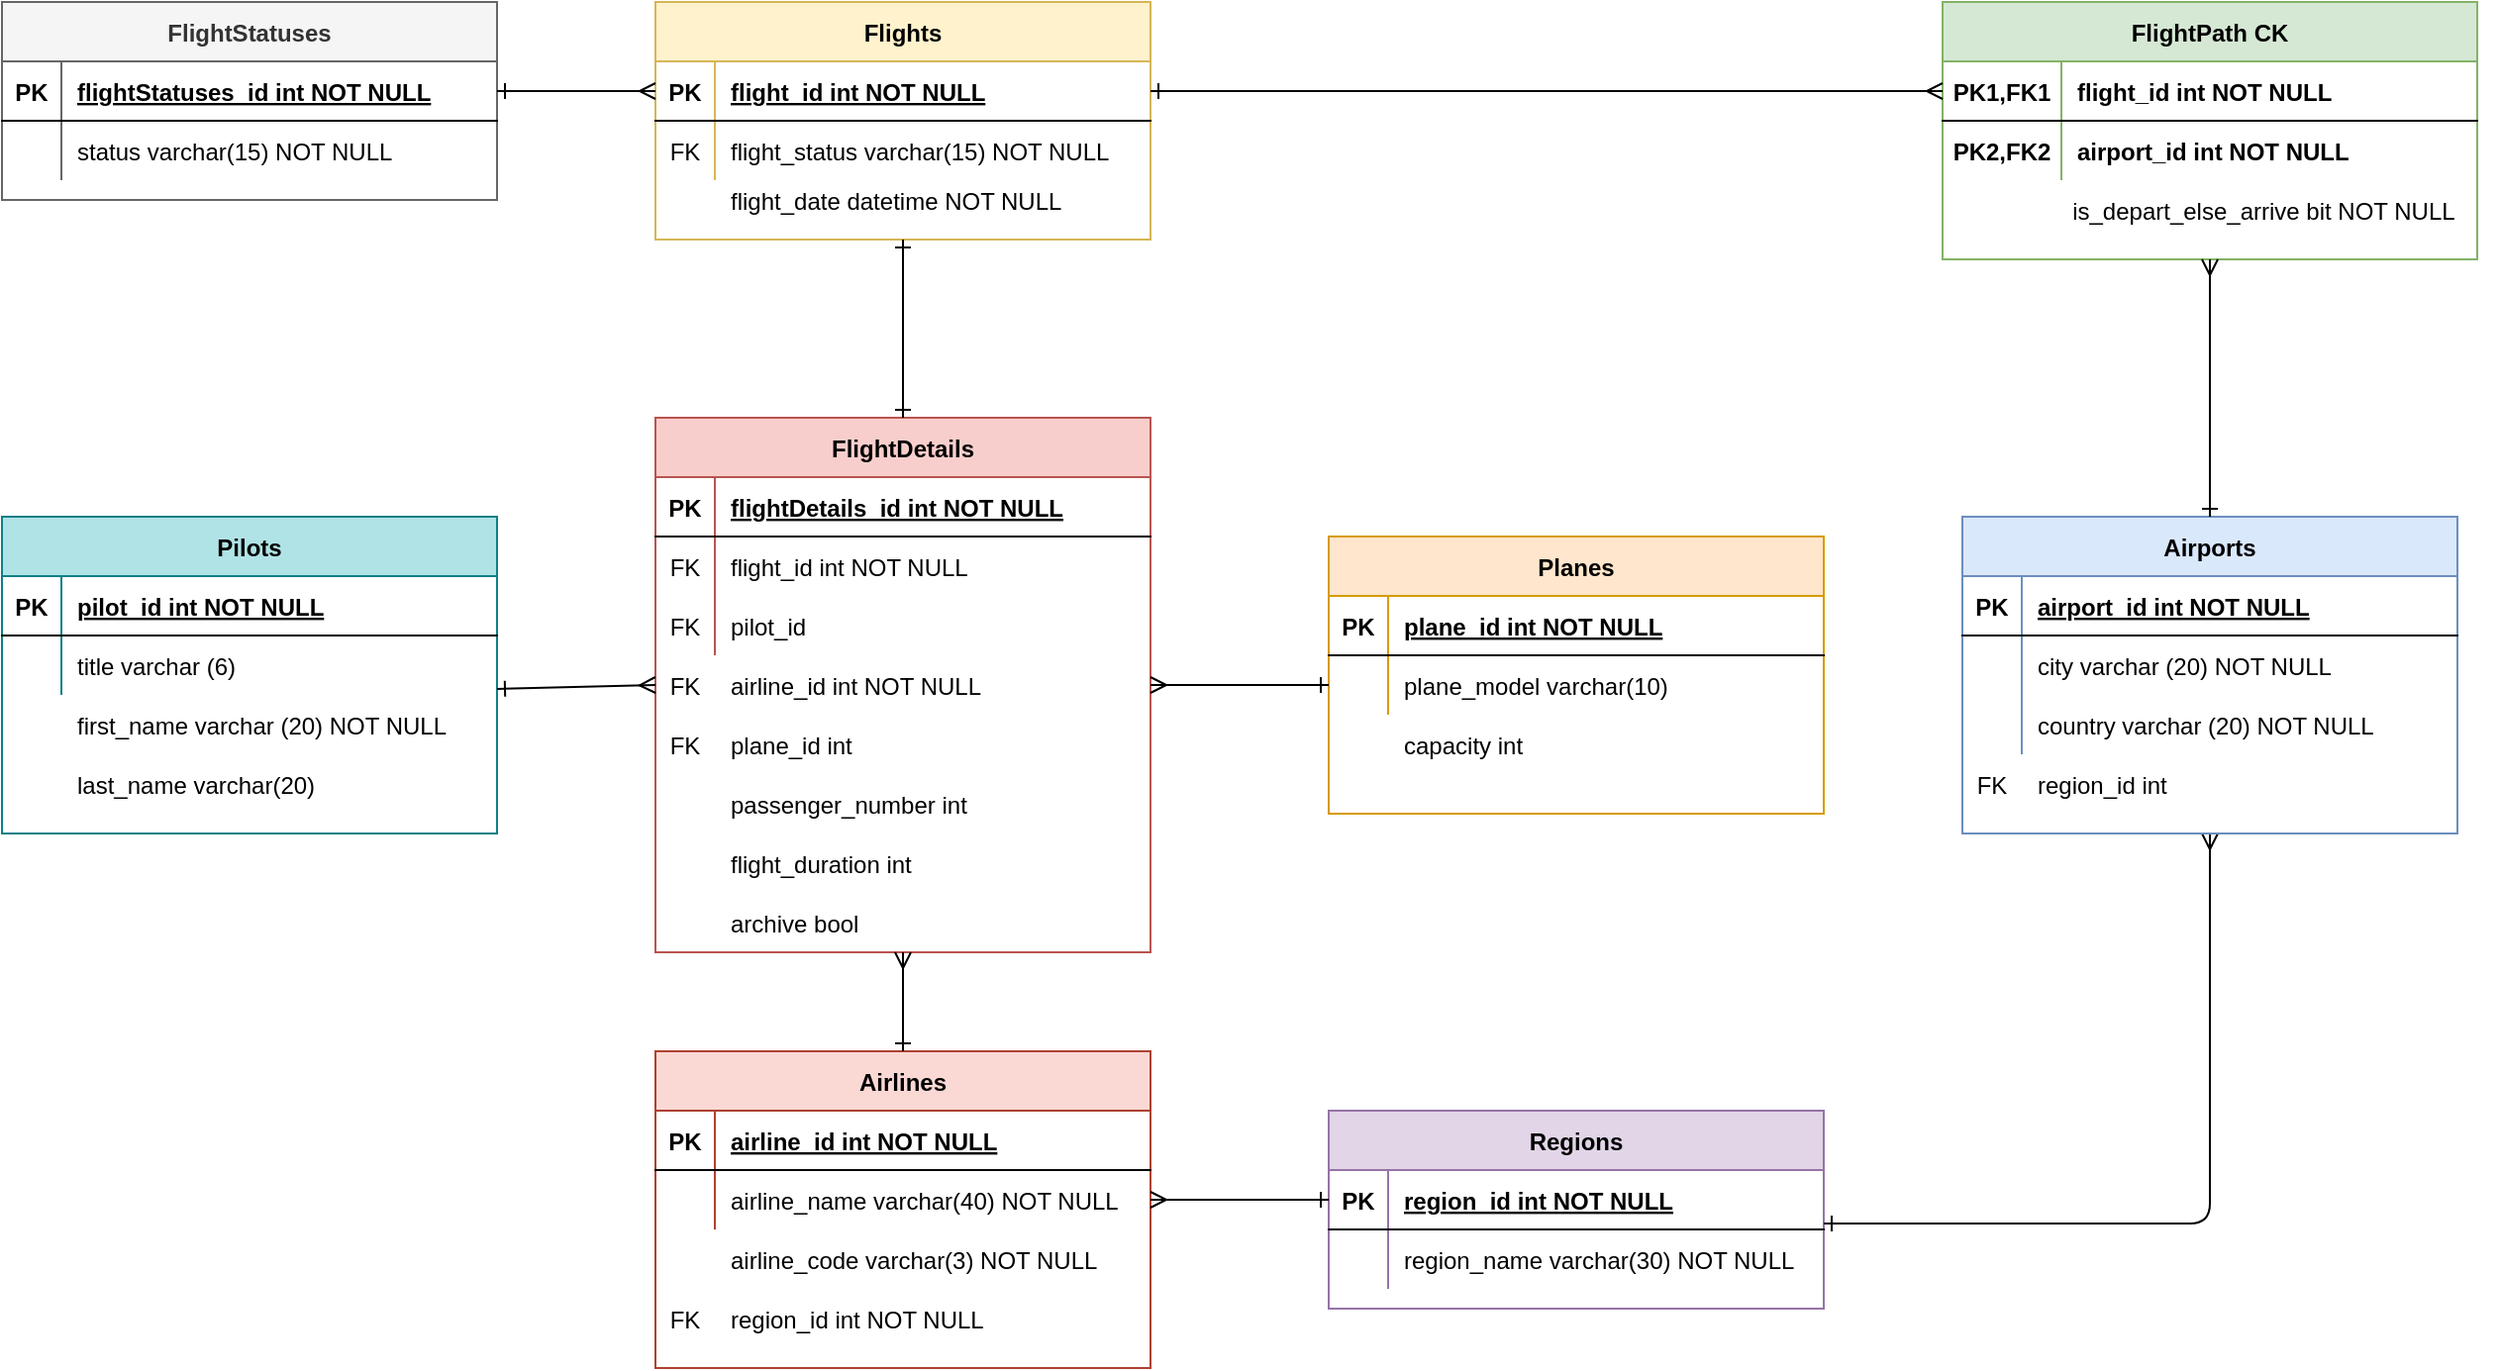 <mxfile version="14.6.13" type="device"><diagram id="R2lEEEUBdFMjLlhIrx00" name="Page-1"><mxGraphModel dx="1422" dy="822" grid="1" gridSize="10" guides="1" tooltips="1" connect="1" arrows="1" fold="1" page="1" pageScale="1" pageWidth="1600" pageHeight="900" math="0" shadow="0" extFonts="Permanent Marker^https://fonts.googleapis.com/css?family=Permanent+Marker"><root><mxCell id="0"/><mxCell id="1" parent="0"/><mxCell id="C-vyLk0tnHw3VtMMgP7b-2" value="FlightDetails" style="shape=table;startSize=30;container=1;collapsible=1;childLayout=tableLayout;fixedRows=1;rowLines=0;fontStyle=1;align=center;resizeLast=1;fillColor=#f8cecc;strokeColor=#b85450;" parent="1" vertex="1"><mxGeometry x="640" y="320" width="250" height="270" as="geometry"/></mxCell><mxCell id="C-vyLk0tnHw3VtMMgP7b-3" value="" style="shape=partialRectangle;collapsible=0;dropTarget=0;pointerEvents=0;fillColor=none;points=[[0,0.5],[1,0.5]];portConstraint=eastwest;top=0;left=0;right=0;bottom=1;" parent="C-vyLk0tnHw3VtMMgP7b-2" vertex="1"><mxGeometry y="30" width="250" height="30" as="geometry"/></mxCell><mxCell id="C-vyLk0tnHw3VtMMgP7b-4" value="PK" style="shape=partialRectangle;overflow=hidden;connectable=0;fillColor=none;top=0;left=0;bottom=0;right=0;fontStyle=1;" parent="C-vyLk0tnHw3VtMMgP7b-3" vertex="1"><mxGeometry width="30" height="30" as="geometry"/></mxCell><mxCell id="C-vyLk0tnHw3VtMMgP7b-5" value="flightDetails_id int NOT NULL " style="shape=partialRectangle;overflow=hidden;connectable=0;fillColor=none;top=0;left=0;bottom=0;right=0;align=left;spacingLeft=6;fontStyle=5;" parent="C-vyLk0tnHw3VtMMgP7b-3" vertex="1"><mxGeometry x="30" width="220" height="30" as="geometry"/></mxCell><mxCell id="C-vyLk0tnHw3VtMMgP7b-6" value="" style="shape=partialRectangle;collapsible=0;dropTarget=0;pointerEvents=0;fillColor=none;points=[[0,0.5],[1,0.5]];portConstraint=eastwest;top=0;left=0;right=0;bottom=0;" parent="C-vyLk0tnHw3VtMMgP7b-2" vertex="1"><mxGeometry y="60" width="250" height="30" as="geometry"/></mxCell><mxCell id="C-vyLk0tnHw3VtMMgP7b-7" value="FK" style="shape=partialRectangle;overflow=hidden;connectable=0;fillColor=none;top=0;left=0;bottom=0;right=0;" parent="C-vyLk0tnHw3VtMMgP7b-6" vertex="1"><mxGeometry width="30" height="30" as="geometry"/></mxCell><mxCell id="C-vyLk0tnHw3VtMMgP7b-8" value="flight_id int NOT NULL" style="shape=partialRectangle;overflow=hidden;connectable=0;fillColor=none;top=0;left=0;bottom=0;right=0;align=left;spacingLeft=6;" parent="C-vyLk0tnHw3VtMMgP7b-6" vertex="1"><mxGeometry x="30" width="220" height="30" as="geometry"/></mxCell><mxCell id="C-vyLk0tnHw3VtMMgP7b-9" value="" style="shape=partialRectangle;collapsible=0;dropTarget=0;pointerEvents=0;fillColor=none;points=[[0,0.5],[1,0.5]];portConstraint=eastwest;top=0;left=0;right=0;bottom=0;" parent="C-vyLk0tnHw3VtMMgP7b-2" vertex="1"><mxGeometry y="90" width="250" height="30" as="geometry"/></mxCell><mxCell id="C-vyLk0tnHw3VtMMgP7b-10" value="FK" style="shape=partialRectangle;overflow=hidden;connectable=0;fillColor=none;top=0;left=0;bottom=0;right=0;" parent="C-vyLk0tnHw3VtMMgP7b-9" vertex="1"><mxGeometry width="30" height="30" as="geometry"/></mxCell><mxCell id="C-vyLk0tnHw3VtMMgP7b-11" value="pilot_id" style="shape=partialRectangle;overflow=hidden;connectable=0;fillColor=none;top=0;left=0;bottom=0;right=0;align=left;spacingLeft=6;" parent="C-vyLk0tnHw3VtMMgP7b-9" vertex="1"><mxGeometry x="30" width="220" height="30" as="geometry"/></mxCell><mxCell id="C-vyLk0tnHw3VtMMgP7b-23" value="Flights" style="shape=table;startSize=30;container=1;collapsible=1;childLayout=tableLayout;fixedRows=1;rowLines=0;fontStyle=1;align=center;resizeLast=1;fillColor=#fff2cc;strokeColor=#d6b656;" parent="1" vertex="1"><mxGeometry x="640" y="110" width="250" height="120" as="geometry"/></mxCell><mxCell id="C-vyLk0tnHw3VtMMgP7b-24" value="" style="shape=partialRectangle;collapsible=0;dropTarget=0;pointerEvents=0;fillColor=none;points=[[0,0.5],[1,0.5]];portConstraint=eastwest;top=0;left=0;right=0;bottom=1;" parent="C-vyLk0tnHw3VtMMgP7b-23" vertex="1"><mxGeometry y="30" width="250" height="30" as="geometry"/></mxCell><mxCell id="C-vyLk0tnHw3VtMMgP7b-25" value="PK" style="shape=partialRectangle;overflow=hidden;connectable=0;fillColor=none;top=0;left=0;bottom=0;right=0;fontStyle=1;" parent="C-vyLk0tnHw3VtMMgP7b-24" vertex="1"><mxGeometry width="30" height="30" as="geometry"/></mxCell><mxCell id="C-vyLk0tnHw3VtMMgP7b-26" value="flight_id int NOT NULL " style="shape=partialRectangle;overflow=hidden;connectable=0;fillColor=none;top=0;left=0;bottom=0;right=0;align=left;spacingLeft=6;fontStyle=5;" parent="C-vyLk0tnHw3VtMMgP7b-24" vertex="1"><mxGeometry x="30" width="220" height="30" as="geometry"/></mxCell><mxCell id="C-vyLk0tnHw3VtMMgP7b-27" value="" style="shape=partialRectangle;collapsible=0;dropTarget=0;pointerEvents=0;fillColor=none;points=[[0,0.5],[1,0.5]];portConstraint=eastwest;top=0;left=0;right=0;bottom=0;" parent="C-vyLk0tnHw3VtMMgP7b-23" vertex="1"><mxGeometry y="60" width="250" height="30" as="geometry"/></mxCell><mxCell id="C-vyLk0tnHw3VtMMgP7b-28" value="FK" style="shape=partialRectangle;overflow=hidden;connectable=0;fillColor=none;top=0;left=0;bottom=0;right=0;" parent="C-vyLk0tnHw3VtMMgP7b-27" vertex="1"><mxGeometry width="30" height="30" as="geometry"/></mxCell><mxCell id="C-vyLk0tnHw3VtMMgP7b-29" value="flight_status varchar(15) NOT NULL" style="shape=partialRectangle;overflow=hidden;connectable=0;fillColor=none;top=0;left=0;bottom=0;right=0;align=left;spacingLeft=6;" parent="C-vyLk0tnHw3VtMMgP7b-27" vertex="1"><mxGeometry x="30" width="220" height="30" as="geometry"/></mxCell><mxCell id="0WZeV1-Ol77tZpmm5EGD-1" value="Pilots" style="shape=table;startSize=30;container=1;collapsible=1;childLayout=tableLayout;fixedRows=1;rowLines=0;fontStyle=1;align=center;resizeLast=1;fillColor=#b0e3e6;strokeColor=#0e8088;" parent="1" vertex="1"><mxGeometry x="310" y="370" width="250" height="160" as="geometry"/></mxCell><mxCell id="0WZeV1-Ol77tZpmm5EGD-2" value="" style="shape=partialRectangle;collapsible=0;dropTarget=0;pointerEvents=0;fillColor=none;points=[[0,0.5],[1,0.5]];portConstraint=eastwest;top=0;left=0;right=0;bottom=1;" parent="0WZeV1-Ol77tZpmm5EGD-1" vertex="1"><mxGeometry y="30" width="250" height="30" as="geometry"/></mxCell><mxCell id="0WZeV1-Ol77tZpmm5EGD-3" value="PK" style="shape=partialRectangle;overflow=hidden;connectable=0;fillColor=none;top=0;left=0;bottom=0;right=0;fontStyle=1;" parent="0WZeV1-Ol77tZpmm5EGD-2" vertex="1"><mxGeometry width="30" height="30" as="geometry"/></mxCell><mxCell id="0WZeV1-Ol77tZpmm5EGD-4" value="pilot_id int NOT NULL" style="shape=partialRectangle;overflow=hidden;connectable=0;fillColor=none;top=0;left=0;bottom=0;right=0;align=left;spacingLeft=6;fontStyle=5;" parent="0WZeV1-Ol77tZpmm5EGD-2" vertex="1"><mxGeometry x="30" width="220" height="30" as="geometry"/></mxCell><mxCell id="0WZeV1-Ol77tZpmm5EGD-5" value="" style="shape=partialRectangle;collapsible=0;dropTarget=0;pointerEvents=0;fillColor=none;points=[[0,0.5],[1,0.5]];portConstraint=eastwest;top=0;left=0;right=0;bottom=0;" parent="0WZeV1-Ol77tZpmm5EGD-1" vertex="1"><mxGeometry y="60" width="250" height="30" as="geometry"/></mxCell><mxCell id="0WZeV1-Ol77tZpmm5EGD-6" value="" style="shape=partialRectangle;overflow=hidden;connectable=0;fillColor=none;top=0;left=0;bottom=0;right=0;" parent="0WZeV1-Ol77tZpmm5EGD-5" vertex="1"><mxGeometry width="30" height="30" as="geometry"/></mxCell><mxCell id="0WZeV1-Ol77tZpmm5EGD-7" value="title varchar (6)" style="shape=partialRectangle;overflow=hidden;connectable=0;fillColor=none;top=0;left=0;bottom=0;right=0;align=left;spacingLeft=6;" parent="0WZeV1-Ol77tZpmm5EGD-5" vertex="1"><mxGeometry x="30" width="220" height="30" as="geometry"/></mxCell><mxCell id="0WZeV1-Ol77tZpmm5EGD-8" value="Planes" style="shape=table;startSize=30;container=1;collapsible=1;childLayout=tableLayout;fixedRows=1;rowLines=0;fontStyle=1;align=center;resizeLast=1;fillColor=#ffe6cc;strokeColor=#d79b00;" parent="1" vertex="1"><mxGeometry x="980" y="380" width="250" height="140" as="geometry"/></mxCell><mxCell id="0WZeV1-Ol77tZpmm5EGD-9" value="" style="shape=partialRectangle;collapsible=0;dropTarget=0;pointerEvents=0;fillColor=none;points=[[0,0.5],[1,0.5]];portConstraint=eastwest;top=0;left=0;right=0;bottom=1;" parent="0WZeV1-Ol77tZpmm5EGD-8" vertex="1"><mxGeometry y="30" width="250" height="30" as="geometry"/></mxCell><mxCell id="0WZeV1-Ol77tZpmm5EGD-10" value="PK" style="shape=partialRectangle;overflow=hidden;connectable=0;fillColor=none;top=0;left=0;bottom=0;right=0;fontStyle=1;" parent="0WZeV1-Ol77tZpmm5EGD-9" vertex="1"><mxGeometry width="30" height="30" as="geometry"/></mxCell><mxCell id="0WZeV1-Ol77tZpmm5EGD-11" value="plane_id int NOT NULL" style="shape=partialRectangle;overflow=hidden;connectable=0;fillColor=none;top=0;left=0;bottom=0;right=0;align=left;spacingLeft=6;fontStyle=5;" parent="0WZeV1-Ol77tZpmm5EGD-9" vertex="1"><mxGeometry x="30" width="220" height="30" as="geometry"/></mxCell><mxCell id="0WZeV1-Ol77tZpmm5EGD-12" value="" style="shape=partialRectangle;collapsible=0;dropTarget=0;pointerEvents=0;fillColor=none;points=[[0,0.5],[1,0.5]];portConstraint=eastwest;top=0;left=0;right=0;bottom=0;" parent="0WZeV1-Ol77tZpmm5EGD-8" vertex="1"><mxGeometry y="60" width="250" height="30" as="geometry"/></mxCell><mxCell id="0WZeV1-Ol77tZpmm5EGD-13" value="" style="shape=partialRectangle;overflow=hidden;connectable=0;fillColor=none;top=0;left=0;bottom=0;right=0;" parent="0WZeV1-Ol77tZpmm5EGD-12" vertex="1"><mxGeometry width="30" height="30" as="geometry"/></mxCell><mxCell id="0WZeV1-Ol77tZpmm5EGD-14" value="plane_model varchar(10) " style="shape=partialRectangle;overflow=hidden;connectable=0;fillColor=none;top=0;left=0;bottom=0;right=0;align=left;spacingLeft=6;" parent="0WZeV1-Ol77tZpmm5EGD-12" vertex="1"><mxGeometry x="30" width="220" height="30" as="geometry"/></mxCell><mxCell id="0WZeV1-Ol77tZpmm5EGD-24" value="" style="shape=partialRectangle;collapsible=0;dropTarget=0;pointerEvents=0;fillColor=none;points=[[0,0.5],[1,0.5]];portConstraint=eastwest;top=0;left=0;right=0;bottom=0;" parent="1" vertex="1"><mxGeometry x="640" y="530" width="250" height="30" as="geometry"/></mxCell><mxCell id="0WZeV1-Ol77tZpmm5EGD-25" value="" style="shape=partialRectangle;overflow=hidden;connectable=0;fillColor=none;top=0;left=0;bottom=0;right=0;" parent="0WZeV1-Ol77tZpmm5EGD-24" vertex="1"><mxGeometry width="30" height="30" as="geometry"/></mxCell><mxCell id="0WZeV1-Ol77tZpmm5EGD-26" value="flight_duration int " style="shape=partialRectangle;overflow=hidden;connectable=0;fillColor=none;top=0;left=0;bottom=0;right=0;align=left;spacingLeft=6;" parent="0WZeV1-Ol77tZpmm5EGD-24" vertex="1"><mxGeometry x="30" width="220" height="30" as="geometry"/></mxCell><mxCell id="0WZeV1-Ol77tZpmm5EGD-27" value="" style="shape=partialRectangle;collapsible=0;dropTarget=0;pointerEvents=0;fillColor=none;points=[[0,0.5],[1,0.5]];portConstraint=eastwest;top=0;left=0;right=0;bottom=0;" parent="1" vertex="1"><mxGeometry x="640" y="440" width="250" height="30" as="geometry"/></mxCell><mxCell id="0WZeV1-Ol77tZpmm5EGD-28" value="FK" style="shape=partialRectangle;overflow=hidden;connectable=0;fillColor=none;top=0;left=0;bottom=0;right=0;" parent="0WZeV1-Ol77tZpmm5EGD-27" vertex="1"><mxGeometry width="30" height="30" as="geometry"/></mxCell><mxCell id="0WZeV1-Ol77tZpmm5EGD-29" value="airline_id int NOT NULL" style="shape=partialRectangle;overflow=hidden;connectable=0;fillColor=none;top=0;left=0;bottom=0;right=0;align=left;spacingLeft=6;" parent="0WZeV1-Ol77tZpmm5EGD-27" vertex="1"><mxGeometry x="30" width="220" height="30" as="geometry"/></mxCell><mxCell id="0WZeV1-Ol77tZpmm5EGD-30" value="" style="shape=partialRectangle;collapsible=0;dropTarget=0;pointerEvents=0;fillColor=none;points=[[0,0.5],[1,0.5]];portConstraint=eastwest;top=0;left=0;right=0;bottom=0;" parent="1" vertex="1"><mxGeometry x="640" y="470" width="250" height="30" as="geometry"/></mxCell><mxCell id="0WZeV1-Ol77tZpmm5EGD-31" value="FK" style="shape=partialRectangle;overflow=hidden;connectable=0;fillColor=none;top=0;left=0;bottom=0;right=0;" parent="0WZeV1-Ol77tZpmm5EGD-30" vertex="1"><mxGeometry width="30" height="30" as="geometry"/></mxCell><mxCell id="0WZeV1-Ol77tZpmm5EGD-32" value="plane_id int" style="shape=partialRectangle;overflow=hidden;connectable=0;fillColor=none;top=0;left=0;bottom=0;right=0;align=left;spacingLeft=6;" parent="0WZeV1-Ol77tZpmm5EGD-30" vertex="1"><mxGeometry x="30" width="220" height="30" as="geometry"/></mxCell><mxCell id="0WZeV1-Ol77tZpmm5EGD-33" value="" style="shape=partialRectangle;collapsible=0;dropTarget=0;pointerEvents=0;fillColor=none;points=[[0,0.5],[1,0.5]];portConstraint=eastwest;top=0;left=0;right=0;bottom=0;" parent="1" vertex="1"><mxGeometry x="640" y="500" width="250" height="30" as="geometry"/></mxCell><mxCell id="0WZeV1-Ol77tZpmm5EGD-34" value="" style="shape=partialRectangle;overflow=hidden;connectable=0;fillColor=none;top=0;left=0;bottom=0;right=0;" parent="0WZeV1-Ol77tZpmm5EGD-33" vertex="1"><mxGeometry width="30" height="30" as="geometry"/></mxCell><mxCell id="0WZeV1-Ol77tZpmm5EGD-35" value="passenger_number int " style="shape=partialRectangle;overflow=hidden;connectable=0;fillColor=none;top=0;left=0;bottom=0;right=0;align=left;spacingLeft=6;" parent="0WZeV1-Ol77tZpmm5EGD-33" vertex="1"><mxGeometry x="30" width="220" height="30" as="geometry"/></mxCell><mxCell id="0WZeV1-Ol77tZpmm5EGD-36" value="Airlines" style="shape=table;startSize=30;container=1;collapsible=1;childLayout=tableLayout;fixedRows=1;rowLines=0;fontStyle=1;align=center;resizeLast=1;fillColor=#fad9d5;strokeColor=#ae4132;" parent="1" vertex="1"><mxGeometry x="640" y="640" width="250" height="160" as="geometry"/></mxCell><mxCell id="0WZeV1-Ol77tZpmm5EGD-37" value="" style="shape=partialRectangle;collapsible=0;dropTarget=0;pointerEvents=0;fillColor=none;points=[[0,0.5],[1,0.5]];portConstraint=eastwest;top=0;left=0;right=0;bottom=1;" parent="0WZeV1-Ol77tZpmm5EGD-36" vertex="1"><mxGeometry y="30" width="250" height="30" as="geometry"/></mxCell><mxCell id="0WZeV1-Ol77tZpmm5EGD-38" value="PK" style="shape=partialRectangle;overflow=hidden;connectable=0;fillColor=none;top=0;left=0;bottom=0;right=0;fontStyle=1;" parent="0WZeV1-Ol77tZpmm5EGD-37" vertex="1"><mxGeometry width="30" height="30" as="geometry"/></mxCell><mxCell id="0WZeV1-Ol77tZpmm5EGD-39" value="airline_id int NOT NULL" style="shape=partialRectangle;overflow=hidden;connectable=0;fillColor=none;top=0;left=0;bottom=0;right=0;align=left;spacingLeft=6;fontStyle=5;" parent="0WZeV1-Ol77tZpmm5EGD-37" vertex="1"><mxGeometry x="30" width="220" height="30" as="geometry"/></mxCell><mxCell id="0WZeV1-Ol77tZpmm5EGD-40" value="" style="shape=partialRectangle;collapsible=0;dropTarget=0;pointerEvents=0;fillColor=none;points=[[0,0.5],[1,0.5]];portConstraint=eastwest;top=0;left=0;right=0;bottom=0;" parent="0WZeV1-Ol77tZpmm5EGD-36" vertex="1"><mxGeometry y="60" width="250" height="30" as="geometry"/></mxCell><mxCell id="0WZeV1-Ol77tZpmm5EGD-41" value="" style="shape=partialRectangle;overflow=hidden;connectable=0;fillColor=none;top=0;left=0;bottom=0;right=0;" parent="0WZeV1-Ol77tZpmm5EGD-40" vertex="1"><mxGeometry width="30" height="30" as="geometry"/></mxCell><mxCell id="0WZeV1-Ol77tZpmm5EGD-42" value="airline_name varchar(40) NOT NULL" style="shape=partialRectangle;overflow=hidden;connectable=0;fillColor=none;top=0;left=0;bottom=0;right=0;align=left;spacingLeft=6;" parent="0WZeV1-Ol77tZpmm5EGD-40" vertex="1"><mxGeometry x="30" width="220" height="30" as="geometry"/></mxCell><mxCell id="0WZeV1-Ol77tZpmm5EGD-43" value="" style="shape=partialRectangle;collapsible=0;dropTarget=0;pointerEvents=0;fillColor=none;points=[[0,0.5],[1,0.5]];portConstraint=eastwest;top=0;left=0;right=0;bottom=0;" parent="1" vertex="1"><mxGeometry x="980" y="470" width="250" height="30" as="geometry"/></mxCell><mxCell id="0WZeV1-Ol77tZpmm5EGD-44" value="" style="shape=partialRectangle;overflow=hidden;connectable=0;fillColor=none;top=0;left=0;bottom=0;right=0;" parent="0WZeV1-Ol77tZpmm5EGD-43" vertex="1"><mxGeometry width="30" height="30" as="geometry"/></mxCell><mxCell id="0WZeV1-Ol77tZpmm5EGD-45" value="capacity int" style="shape=partialRectangle;overflow=hidden;connectable=0;fillColor=none;top=0;left=0;bottom=0;right=0;align=left;spacingLeft=6;" parent="0WZeV1-Ol77tZpmm5EGD-43" vertex="1"><mxGeometry x="30" width="220" height="30" as="geometry"/></mxCell><mxCell id="0WZeV1-Ol77tZpmm5EGD-46" value="" style="shape=partialRectangle;collapsible=0;dropTarget=0;pointerEvents=0;fillColor=none;points=[[0,0.5],[1,0.5]];portConstraint=eastwest;top=0;left=0;right=0;bottom=0;" parent="1" vertex="1"><mxGeometry x="310" y="460" width="250" height="30" as="geometry"/></mxCell><mxCell id="0WZeV1-Ol77tZpmm5EGD-47" value="" style="shape=partialRectangle;overflow=hidden;connectable=0;fillColor=none;top=0;left=0;bottom=0;right=0;" parent="0WZeV1-Ol77tZpmm5EGD-46" vertex="1"><mxGeometry width="30" height="30" as="geometry"/></mxCell><mxCell id="0WZeV1-Ol77tZpmm5EGD-48" value="first_name varchar (20) NOT NULL" style="shape=partialRectangle;overflow=hidden;connectable=0;fillColor=none;top=0;left=0;bottom=0;right=0;align=left;spacingLeft=6;" parent="0WZeV1-Ol77tZpmm5EGD-46" vertex="1"><mxGeometry x="30" width="220" height="30" as="geometry"/></mxCell><mxCell id="0WZeV1-Ol77tZpmm5EGD-49" value="" style="shape=partialRectangle;collapsible=0;dropTarget=0;pointerEvents=0;fillColor=none;points=[[0,0.5],[1,0.5]];portConstraint=eastwest;top=0;left=0;right=0;bottom=0;" parent="1" vertex="1"><mxGeometry x="310" y="490" width="250" height="30" as="geometry"/></mxCell><mxCell id="0WZeV1-Ol77tZpmm5EGD-50" value="" style="shape=partialRectangle;overflow=hidden;connectable=0;fillColor=none;top=0;left=0;bottom=0;right=0;" parent="0WZeV1-Ol77tZpmm5EGD-49" vertex="1"><mxGeometry width="30" height="30" as="geometry"/></mxCell><mxCell id="0WZeV1-Ol77tZpmm5EGD-51" value="last_name varchar(20)" style="shape=partialRectangle;overflow=hidden;connectable=0;fillColor=none;top=0;left=0;bottom=0;right=0;align=left;spacingLeft=6;" parent="0WZeV1-Ol77tZpmm5EGD-49" vertex="1"><mxGeometry x="30" width="220" height="30" as="geometry"/></mxCell><mxCell id="0WZeV1-Ol77tZpmm5EGD-53" value="" style="endArrow=ERone;startArrow=ERmany;html=1;entryX=0;entryY=0.5;entryDx=0;entryDy=0;startFill=0;endFill=0;" parent="1" target="0WZeV1-Ol77tZpmm5EGD-12" edge="1"><mxGeometry width="50" height="50" relative="1" as="geometry"><mxPoint x="890" y="455" as="sourcePoint"/><mxPoint x="1000" y="450" as="targetPoint"/></mxGeometry></mxCell><mxCell id="0WZeV1-Ol77tZpmm5EGD-54" value="" style="endArrow=ERone;startArrow=ERmany;html=1;entryX=1;entryY=0.9;entryDx=0;entryDy=0;startFill=0;endFill=0;exitX=0;exitY=0.5;exitDx=0;exitDy=0;entryPerimeter=0;" parent="1" source="0WZeV1-Ol77tZpmm5EGD-27" target="0WZeV1-Ol77tZpmm5EGD-5" edge="1"><mxGeometry width="50" height="50" relative="1" as="geometry"><mxPoint x="900" y="465" as="sourcePoint"/><mxPoint x="990" y="465" as="targetPoint"/></mxGeometry></mxCell><mxCell id="0WZeV1-Ol77tZpmm5EGD-55" value="" style="endArrow=ERone;startArrow=ERmany;html=1;entryX=0.5;entryY=0;entryDx=0;entryDy=0;startFill=0;endFill=0;exitX=0.5;exitY=1;exitDx=0;exitDy=0;" parent="1" source="C-vyLk0tnHw3VtMMgP7b-2" target="0WZeV1-Ol77tZpmm5EGD-36" edge="1"><mxGeometry width="50" height="50" relative="1" as="geometry"><mxPoint x="900" y="465" as="sourcePoint"/><mxPoint x="990" y="465" as="targetPoint"/></mxGeometry></mxCell><mxCell id="0WZeV1-Ol77tZpmm5EGD-56" value="" style="endArrow=ERone;startArrow=ERone;html=1;entryX=0.5;entryY=0;entryDx=0;entryDy=0;startFill=0;endFill=0;exitX=0.5;exitY=1;exitDx=0;exitDy=0;" parent="1" source="C-vyLk0tnHw3VtMMgP7b-23" target="C-vyLk0tnHw3VtMMgP7b-2" edge="1"><mxGeometry width="50" height="50" relative="1" as="geometry"><mxPoint x="910" y="475" as="sourcePoint"/><mxPoint x="1000" y="475" as="targetPoint"/></mxGeometry></mxCell><mxCell id="XxE38CJnFsHahN4hD3l--1" value="" style="shape=partialRectangle;collapsible=0;dropTarget=0;pointerEvents=0;fillColor=none;points=[[0,0.5],[1,0.5]];portConstraint=eastwest;top=0;left=0;right=0;bottom=0;" parent="1" vertex="1"><mxGeometry x="640" y="560" width="250" height="30" as="geometry"/></mxCell><mxCell id="XxE38CJnFsHahN4hD3l--2" value="" style="shape=partialRectangle;overflow=hidden;connectable=0;fillColor=none;top=0;left=0;bottom=0;right=0;" parent="XxE38CJnFsHahN4hD3l--1" vertex="1"><mxGeometry width="30" height="30" as="geometry"/></mxCell><mxCell id="XxE38CJnFsHahN4hD3l--3" value="archive bool" style="shape=partialRectangle;overflow=hidden;connectable=0;fillColor=none;top=0;left=0;bottom=0;right=0;align=left;spacingLeft=6;" parent="XxE38CJnFsHahN4hD3l--1" vertex="1"><mxGeometry x="30" width="220" height="30" as="geometry"/></mxCell><mxCell id="QZyhnqJ_HaQMvSVMY1bN-1" value="" style="shape=partialRectangle;collapsible=0;dropTarget=0;pointerEvents=0;fillColor=none;points=[[0,0.5],[1,0.5]];portConstraint=eastwest;top=0;left=0;right=0;bottom=0;" parent="1" vertex="1"><mxGeometry x="640" y="190" width="250" height="40" as="geometry"/></mxCell><mxCell id="QZyhnqJ_HaQMvSVMY1bN-2" value="" style="shape=partialRectangle;overflow=hidden;connectable=0;fillColor=none;top=0;left=0;bottom=0;right=0;" parent="QZyhnqJ_HaQMvSVMY1bN-1" vertex="1"><mxGeometry width="30" height="40" as="geometry"/></mxCell><mxCell id="QZyhnqJ_HaQMvSVMY1bN-3" value="flight_date datetime NOT NULL" style="shape=partialRectangle;overflow=hidden;connectable=0;fillColor=none;top=0;left=0;bottom=0;right=0;align=left;spacingLeft=6;" parent="QZyhnqJ_HaQMvSVMY1bN-1" vertex="1"><mxGeometry x="30" width="220" height="40" as="geometry"/></mxCell><mxCell id="QZyhnqJ_HaQMvSVMY1bN-4" value="Regions" style="shape=table;startSize=30;container=1;collapsible=1;childLayout=tableLayout;fixedRows=1;rowLines=0;fontStyle=1;align=center;resizeLast=1;fillColor=#e1d5e7;strokeColor=#9673a6;" parent="1" vertex="1"><mxGeometry x="980" y="670" width="250" height="100" as="geometry"/></mxCell><mxCell id="QZyhnqJ_HaQMvSVMY1bN-5" value="" style="shape=partialRectangle;collapsible=0;dropTarget=0;pointerEvents=0;fillColor=none;points=[[0,0.5],[1,0.5]];portConstraint=eastwest;top=0;left=0;right=0;bottom=1;" parent="QZyhnqJ_HaQMvSVMY1bN-4" vertex="1"><mxGeometry y="30" width="250" height="30" as="geometry"/></mxCell><mxCell id="QZyhnqJ_HaQMvSVMY1bN-6" value="PK" style="shape=partialRectangle;overflow=hidden;connectable=0;fillColor=none;top=0;left=0;bottom=0;right=0;fontStyle=1;" parent="QZyhnqJ_HaQMvSVMY1bN-5" vertex="1"><mxGeometry width="30" height="30" as="geometry"/></mxCell><mxCell id="QZyhnqJ_HaQMvSVMY1bN-7" value="region_id int NOT NULL" style="shape=partialRectangle;overflow=hidden;connectable=0;fillColor=none;top=0;left=0;bottom=0;right=0;align=left;spacingLeft=6;fontStyle=5;" parent="QZyhnqJ_HaQMvSVMY1bN-5" vertex="1"><mxGeometry x="30" width="220" height="30" as="geometry"/></mxCell><mxCell id="QZyhnqJ_HaQMvSVMY1bN-8" value="" style="shape=partialRectangle;collapsible=0;dropTarget=0;pointerEvents=0;fillColor=none;points=[[0,0.5],[1,0.5]];portConstraint=eastwest;top=0;left=0;right=0;bottom=0;" parent="QZyhnqJ_HaQMvSVMY1bN-4" vertex="1"><mxGeometry y="60" width="250" height="30" as="geometry"/></mxCell><mxCell id="QZyhnqJ_HaQMvSVMY1bN-9" value="" style="shape=partialRectangle;overflow=hidden;connectable=0;fillColor=none;top=0;left=0;bottom=0;right=0;" parent="QZyhnqJ_HaQMvSVMY1bN-8" vertex="1"><mxGeometry width="30" height="30" as="geometry"/></mxCell><mxCell id="QZyhnqJ_HaQMvSVMY1bN-10" value="region_name varchar(30) NOT NULL" style="shape=partialRectangle;overflow=hidden;connectable=0;fillColor=none;top=0;left=0;bottom=0;right=0;align=left;spacingLeft=6;" parent="QZyhnqJ_HaQMvSVMY1bN-8" vertex="1"><mxGeometry x="30" width="220" height="30" as="geometry"/></mxCell><mxCell id="QZyhnqJ_HaQMvSVMY1bN-11" value="" style="shape=partialRectangle;collapsible=0;dropTarget=0;pointerEvents=0;fillColor=none;points=[[0,0.5],[1,0.5]];portConstraint=eastwest;top=0;left=0;right=0;bottom=0;" parent="1" vertex="1"><mxGeometry x="640" y="760" width="250" height="30" as="geometry"/></mxCell><mxCell id="QZyhnqJ_HaQMvSVMY1bN-12" value="FK" style="shape=partialRectangle;overflow=hidden;connectable=0;fillColor=none;top=0;left=0;bottom=0;right=0;" parent="QZyhnqJ_HaQMvSVMY1bN-11" vertex="1"><mxGeometry width="30" height="30" as="geometry"/></mxCell><mxCell id="QZyhnqJ_HaQMvSVMY1bN-13" value="region_id int NOT NULL" style="shape=partialRectangle;overflow=hidden;connectable=0;fillColor=none;top=0;left=0;bottom=0;right=0;align=left;spacingLeft=6;" parent="QZyhnqJ_HaQMvSVMY1bN-11" vertex="1"><mxGeometry x="30" width="220" height="30" as="geometry"/></mxCell><mxCell id="QZyhnqJ_HaQMvSVMY1bN-14" value="" style="endArrow=ERone;startArrow=ERmany;html=1;entryX=0;entryY=0.5;entryDx=0;entryDy=0;startFill=0;endFill=0;exitX=1;exitY=0.5;exitDx=0;exitDy=0;" parent="1" source="0WZeV1-Ol77tZpmm5EGD-40" target="QZyhnqJ_HaQMvSVMY1bN-5" edge="1"><mxGeometry width="50" height="50" relative="1" as="geometry"><mxPoint x="890" y="700" as="sourcePoint"/><mxPoint x="980" y="700" as="targetPoint"/></mxGeometry></mxCell><mxCell id="QZyhnqJ_HaQMvSVMY1bN-15" value="" style="endArrow=ERone;startArrow=ERmany;html=1;startFill=0;endFill=0;entryX=1;entryY=-0.1;entryDx=0;entryDy=0;entryPerimeter=0;" parent="1" target="QZyhnqJ_HaQMvSVMY1bN-8" edge="1"><mxGeometry width="50" height="50" relative="1" as="geometry"><mxPoint x="1425" y="530" as="sourcePoint"/><mxPoint x="1360" y="185" as="targetPoint"/><Array as="points"><mxPoint x="1425" y="727"/></Array></mxGeometry></mxCell><mxCell id="QZyhnqJ_HaQMvSVMY1bN-19" value="FlightStatuses" style="shape=table;startSize=30;container=1;collapsible=1;childLayout=tableLayout;fixedRows=1;rowLines=0;fontStyle=1;align=center;resizeLast=1;fillColor=#f5f5f5;strokeColor=#666666;fontColor=#333333;" parent="1" vertex="1"><mxGeometry x="310" y="110" width="250" height="100" as="geometry"/></mxCell><mxCell id="QZyhnqJ_HaQMvSVMY1bN-20" value="" style="shape=partialRectangle;collapsible=0;dropTarget=0;pointerEvents=0;fillColor=none;points=[[0,0.5],[1,0.5]];portConstraint=eastwest;top=0;left=0;right=0;bottom=1;" parent="QZyhnqJ_HaQMvSVMY1bN-19" vertex="1"><mxGeometry y="30" width="250" height="30" as="geometry"/></mxCell><mxCell id="QZyhnqJ_HaQMvSVMY1bN-21" value="PK" style="shape=partialRectangle;overflow=hidden;connectable=0;fillColor=none;top=0;left=0;bottom=0;right=0;fontStyle=1;" parent="QZyhnqJ_HaQMvSVMY1bN-20" vertex="1"><mxGeometry width="30" height="30" as="geometry"/></mxCell><mxCell id="QZyhnqJ_HaQMvSVMY1bN-22" value="flightStatuses_id int NOT NULL" style="shape=partialRectangle;overflow=hidden;connectable=0;fillColor=none;top=0;left=0;bottom=0;right=0;align=left;spacingLeft=6;fontStyle=5;" parent="QZyhnqJ_HaQMvSVMY1bN-20" vertex="1"><mxGeometry x="30" width="220" height="30" as="geometry"/></mxCell><mxCell id="QZyhnqJ_HaQMvSVMY1bN-23" value="" style="shape=partialRectangle;collapsible=0;dropTarget=0;pointerEvents=0;fillColor=none;points=[[0,0.5],[1,0.5]];portConstraint=eastwest;top=0;left=0;right=0;bottom=0;" parent="QZyhnqJ_HaQMvSVMY1bN-19" vertex="1"><mxGeometry y="60" width="250" height="30" as="geometry"/></mxCell><mxCell id="QZyhnqJ_HaQMvSVMY1bN-24" value="" style="shape=partialRectangle;overflow=hidden;connectable=0;fillColor=none;top=0;left=0;bottom=0;right=0;" parent="QZyhnqJ_HaQMvSVMY1bN-23" vertex="1"><mxGeometry width="30" height="30" as="geometry"/></mxCell><mxCell id="QZyhnqJ_HaQMvSVMY1bN-25" value="status varchar(15) NOT NULL" style="shape=partialRectangle;overflow=hidden;connectable=0;fillColor=none;top=0;left=0;bottom=0;right=0;align=left;spacingLeft=6;" parent="QZyhnqJ_HaQMvSVMY1bN-23" vertex="1"><mxGeometry x="30" width="220" height="30" as="geometry"/></mxCell><mxCell id="QZyhnqJ_HaQMvSVMY1bN-26" value="" style="endArrow=ERone;startArrow=ERmany;html=1;entryX=1;entryY=0.5;entryDx=0;entryDy=0;startFill=0;endFill=0;exitX=0;exitY=0.5;exitDx=0;exitDy=0;" parent="1" source="C-vyLk0tnHw3VtMMgP7b-24" target="QZyhnqJ_HaQMvSVMY1bN-20" edge="1"><mxGeometry width="50" height="50" relative="1" as="geometry"><mxPoint x="650" y="465" as="sourcePoint"/><mxPoint x="570" y="467" as="targetPoint"/></mxGeometry></mxCell><mxCell id="QZyhnqJ_HaQMvSVMY1bN-27" value="" style="group" parent="1" vertex="1" connectable="0"><mxGeometry x="1300" y="370" width="250" height="160" as="geometry"/></mxCell><mxCell id="C-vyLk0tnHw3VtMMgP7b-13" value="Airports" style="shape=table;startSize=30;container=1;collapsible=1;childLayout=tableLayout;fixedRows=1;rowLines=0;fontStyle=1;align=center;resizeLast=1;fillColor=#dae8fc;strokeColor=#6c8ebf;" parent="QZyhnqJ_HaQMvSVMY1bN-27" vertex="1"><mxGeometry width="250" height="160" as="geometry"/></mxCell><mxCell id="C-vyLk0tnHw3VtMMgP7b-14" value="" style="shape=partialRectangle;collapsible=0;dropTarget=0;pointerEvents=0;fillColor=none;points=[[0,0.5],[1,0.5]];portConstraint=eastwest;top=0;left=0;right=0;bottom=1;" parent="C-vyLk0tnHw3VtMMgP7b-13" vertex="1"><mxGeometry y="30" width="250" height="30" as="geometry"/></mxCell><mxCell id="C-vyLk0tnHw3VtMMgP7b-15" value="PK" style="shape=partialRectangle;overflow=hidden;connectable=0;fillColor=none;top=0;left=0;bottom=0;right=0;fontStyle=1;" parent="C-vyLk0tnHw3VtMMgP7b-14" vertex="1"><mxGeometry width="30" height="30" as="geometry"/></mxCell><mxCell id="C-vyLk0tnHw3VtMMgP7b-16" value="airport_id int NOT NULL" style="shape=partialRectangle;overflow=hidden;connectable=0;fillColor=none;top=0;left=0;bottom=0;right=0;align=left;spacingLeft=6;fontStyle=5;" parent="C-vyLk0tnHw3VtMMgP7b-14" vertex="1"><mxGeometry x="30" width="220" height="30" as="geometry"/></mxCell><mxCell id="C-vyLk0tnHw3VtMMgP7b-17" value="" style="shape=partialRectangle;collapsible=0;dropTarget=0;pointerEvents=0;fillColor=none;points=[[0,0.5],[1,0.5]];portConstraint=eastwest;top=0;left=0;right=0;bottom=0;" parent="C-vyLk0tnHw3VtMMgP7b-13" vertex="1"><mxGeometry y="60" width="250" height="30" as="geometry"/></mxCell><mxCell id="C-vyLk0tnHw3VtMMgP7b-18" value="" style="shape=partialRectangle;overflow=hidden;connectable=0;fillColor=none;top=0;left=0;bottom=0;right=0;" parent="C-vyLk0tnHw3VtMMgP7b-17" vertex="1"><mxGeometry width="30" height="30" as="geometry"/></mxCell><mxCell id="C-vyLk0tnHw3VtMMgP7b-19" value="city varchar (20) NOT NULL" style="shape=partialRectangle;overflow=hidden;connectable=0;fillColor=none;top=0;left=0;bottom=0;right=0;align=left;spacingLeft=6;" parent="C-vyLk0tnHw3VtMMgP7b-17" vertex="1"><mxGeometry x="30" width="220" height="30" as="geometry"/></mxCell><mxCell id="C-vyLk0tnHw3VtMMgP7b-20" value="" style="shape=partialRectangle;collapsible=0;dropTarget=0;pointerEvents=0;fillColor=none;points=[[0,0.5],[1,0.5]];portConstraint=eastwest;top=0;left=0;right=0;bottom=0;" parent="C-vyLk0tnHw3VtMMgP7b-13" vertex="1"><mxGeometry y="90" width="250" height="30" as="geometry"/></mxCell><mxCell id="C-vyLk0tnHw3VtMMgP7b-21" value="" style="shape=partialRectangle;overflow=hidden;connectable=0;fillColor=none;top=0;left=0;bottom=0;right=0;" parent="C-vyLk0tnHw3VtMMgP7b-20" vertex="1"><mxGeometry width="30" height="30" as="geometry"/></mxCell><mxCell id="C-vyLk0tnHw3VtMMgP7b-22" value="country varchar (20) NOT NULL" style="shape=partialRectangle;overflow=hidden;connectable=0;fillColor=none;top=0;left=0;bottom=0;right=0;align=left;spacingLeft=6;" parent="C-vyLk0tnHw3VtMMgP7b-20" vertex="1"><mxGeometry x="30" width="220" height="30" as="geometry"/></mxCell><mxCell id="QZyhnqJ_HaQMvSVMY1bN-16" value="" style="shape=partialRectangle;collapsible=0;dropTarget=0;pointerEvents=0;fillColor=none;points=[[0,0.5],[1,0.5]];portConstraint=eastwest;top=0;left=0;right=0;bottom=0;" parent="QZyhnqJ_HaQMvSVMY1bN-27" vertex="1"><mxGeometry y="120" width="250" height="30" as="geometry"/></mxCell><mxCell id="QZyhnqJ_HaQMvSVMY1bN-17" value="FK" style="shape=partialRectangle;overflow=hidden;connectable=0;fillColor=none;top=0;left=0;bottom=0;right=0;" parent="QZyhnqJ_HaQMvSVMY1bN-16" vertex="1"><mxGeometry width="30" height="30" as="geometry"/></mxCell><mxCell id="QZyhnqJ_HaQMvSVMY1bN-18" value="region_id int" style="shape=partialRectangle;overflow=hidden;connectable=0;fillColor=none;top=0;left=0;bottom=0;right=0;align=left;spacingLeft=6;" parent="QZyhnqJ_HaQMvSVMY1bN-16" vertex="1"><mxGeometry x="30" width="220" height="30" as="geometry"/></mxCell><mxCell id="QZyhnqJ_HaQMvSVMY1bN-28" value="FlightPath CK" style="shape=table;startSize=30;container=1;collapsible=1;childLayout=tableLayout;fixedRows=1;rowLines=0;fontStyle=1;align=center;resizeLast=1;fillColor=#d5e8d4;strokeColor=#82b366;" parent="1" vertex="1"><mxGeometry x="1290" y="110" width="270" height="130" as="geometry"/></mxCell><mxCell id="QZyhnqJ_HaQMvSVMY1bN-29" value="" style="shape=partialRectangle;collapsible=0;dropTarget=0;pointerEvents=0;fillColor=none;points=[[0,0.5],[1,0.5]];portConstraint=eastwest;top=0;left=0;right=0;bottom=1;" parent="QZyhnqJ_HaQMvSVMY1bN-28" vertex="1"><mxGeometry y="30" width="270" height="30" as="geometry"/></mxCell><mxCell id="QZyhnqJ_HaQMvSVMY1bN-30" value="PK1,FK1" style="shape=partialRectangle;overflow=hidden;connectable=0;fillColor=none;top=0;left=0;bottom=0;right=0;fontStyle=1;" parent="QZyhnqJ_HaQMvSVMY1bN-29" vertex="1"><mxGeometry width="60" height="30" as="geometry"/></mxCell><mxCell id="QZyhnqJ_HaQMvSVMY1bN-31" value="flight_id int NOT NULL" style="shape=partialRectangle;overflow=hidden;connectable=0;fillColor=none;top=0;left=0;bottom=0;right=0;align=left;spacingLeft=6;fontStyle=1;" parent="QZyhnqJ_HaQMvSVMY1bN-29" vertex="1"><mxGeometry x="60" width="210" height="30" as="geometry"/></mxCell><mxCell id="QZyhnqJ_HaQMvSVMY1bN-32" value="" style="shape=partialRectangle;collapsible=0;dropTarget=0;pointerEvents=0;fillColor=none;points=[[0,0.5],[1,0.5]];portConstraint=eastwest;top=0;left=0;right=0;bottom=0;" parent="QZyhnqJ_HaQMvSVMY1bN-28" vertex="1"><mxGeometry y="60" width="270" height="30" as="geometry"/></mxCell><mxCell id="QZyhnqJ_HaQMvSVMY1bN-33" value="" style="shape=partialRectangle;overflow=hidden;connectable=0;fillColor=none;top=0;left=0;bottom=0;right=0;" parent="QZyhnqJ_HaQMvSVMY1bN-32" vertex="1"><mxGeometry width="60" height="30" as="geometry"/></mxCell><mxCell id="QZyhnqJ_HaQMvSVMY1bN-34" value="" style="shape=partialRectangle;overflow=hidden;connectable=0;fillColor=none;top=0;left=0;bottom=0;right=0;align=left;spacingLeft=6;" parent="QZyhnqJ_HaQMvSVMY1bN-32" vertex="1"><mxGeometry x="60" width="210" height="30" as="geometry"/></mxCell><mxCell id="QZyhnqJ_HaQMvSVMY1bN-38" value="" style="endArrow=ERone;startArrow=ERmany;html=1;startFill=0;endFill=0;exitX=0;exitY=0.5;exitDx=0;exitDy=0;entryX=1;entryY=0.5;entryDx=0;entryDy=0;" parent="1" source="QZyhnqJ_HaQMvSVMY1bN-29" target="C-vyLk0tnHw3VtMMgP7b-24" edge="1"><mxGeometry width="50" height="50" relative="1" as="geometry"><mxPoint x="900" y="465" as="sourcePoint"/><mxPoint x="1070" y="250" as="targetPoint"/></mxGeometry></mxCell><mxCell id="QZyhnqJ_HaQMvSVMY1bN-39" value="" style="endArrow=ERone;startArrow=ERmany;html=1;startFill=0;endFill=0;entryX=0.5;entryY=0;entryDx=0;entryDy=0;exitX=0.5;exitY=1;exitDx=0;exitDy=0;" parent="1" source="QZyhnqJ_HaQMvSVMY1bN-28" target="C-vyLk0tnHw3VtMMgP7b-13" edge="1"><mxGeometry width="50" height="50" relative="1" as="geometry"><mxPoint x="1300" y="230" as="sourcePoint"/><mxPoint x="1260" y="210" as="targetPoint"/></mxGeometry></mxCell><mxCell id="QZyhnqJ_HaQMvSVMY1bN-40" value="" style="shape=partialRectangle;collapsible=0;dropTarget=0;pointerEvents=0;fillColor=none;points=[[0,0.5],[1,0.5]];portConstraint=eastwest;top=0;left=0;right=0;bottom=0;" parent="1" vertex="1"><mxGeometry x="1320" y="170" width="250" height="30" as="geometry"/></mxCell><mxCell id="QZyhnqJ_HaQMvSVMY1bN-42" value="airport_id int NOT NULL" style="shape=partialRectangle;overflow=hidden;connectable=0;fillColor=none;top=0;left=0;bottom=0;right=0;align=left;spacingLeft=6;fontStyle=1" parent="QZyhnqJ_HaQMvSVMY1bN-40" vertex="1"><mxGeometry x="30" width="220" height="30" as="geometry"/></mxCell><mxCell id="QZyhnqJ_HaQMvSVMY1bN-43" value="" style="shape=partialRectangle;collapsible=0;dropTarget=0;pointerEvents=0;fillColor=none;points=[[0,0.5],[1,0.5]];portConstraint=eastwest;top=0;left=0;right=0;bottom=0;" parent="1" vertex="1"><mxGeometry x="1320" y="200" width="230" height="30" as="geometry"/></mxCell><mxCell id="QZyhnqJ_HaQMvSVMY1bN-44" value="" style="shape=partialRectangle;overflow=hidden;connectable=0;fillColor=none;top=0;left=0;bottom=0;right=0;fontStyle=1" parent="QZyhnqJ_HaQMvSVMY1bN-43" vertex="1"><mxGeometry width="27.6" height="30" as="geometry"/></mxCell><mxCell id="QZyhnqJ_HaQMvSVMY1bN-45" value="is_depart_else_arrive bit NOT NULL" style="shape=partialRectangle;overflow=hidden;connectable=0;fillColor=none;top=0;left=0;bottom=0;right=0;align=left;spacingLeft=6;fontStyle=0" parent="QZyhnqJ_HaQMvSVMY1bN-43" vertex="1"><mxGeometry x="27.6" width="202.4" height="30" as="geometry"/></mxCell><mxCell id="QZyhnqJ_HaQMvSVMY1bN-41" value="PK2,FK2" style="shape=partialRectangle;overflow=hidden;connectable=0;fillColor=none;top=0;left=0;bottom=0;right=0;fontStyle=1" parent="1" vertex="1"><mxGeometry x="1290" y="170" width="60" height="30" as="geometry"/></mxCell><mxCell id="RGU3JSLTNxYYmFimGzLA-1" value="" style="shape=partialRectangle;collapsible=0;dropTarget=0;pointerEvents=0;fillColor=none;points=[[0,0.5],[1,0.5]];portConstraint=eastwest;top=0;left=0;right=0;bottom=0;" parent="1" vertex="1"><mxGeometry x="640" y="730" width="250" height="30" as="geometry"/></mxCell><mxCell id="RGU3JSLTNxYYmFimGzLA-2" value="" style="shape=partialRectangle;overflow=hidden;connectable=0;fillColor=none;top=0;left=0;bottom=0;right=0;" parent="RGU3JSLTNxYYmFimGzLA-1" vertex="1"><mxGeometry width="30" height="30" as="geometry"/></mxCell><mxCell id="RGU3JSLTNxYYmFimGzLA-3" value="airline_code varchar(3) NOT NULL" style="shape=partialRectangle;overflow=hidden;connectable=0;fillColor=none;top=0;left=0;bottom=0;right=0;align=left;spacingLeft=6;" parent="RGU3JSLTNxYYmFimGzLA-1" vertex="1"><mxGeometry x="30" width="220" height="30" as="geometry"/></mxCell></root></mxGraphModel></diagram></mxfile>